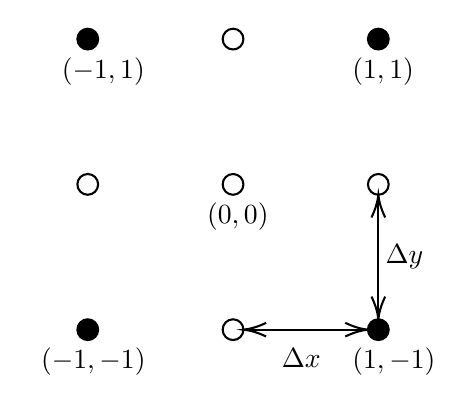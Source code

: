 

\tikzset{every picture/.style={line width=0.75pt}} %set default line width to 0.75pt        

\begin{tikzpicture}[x=0.75pt,y=0.75pt,yscale=-1,xscale=1]
%uncomment if require: \path (0,300); %set diagram left start at 0, and has height of 300

%Shape: Circle [id:dp06682781228078438] 
\draw  [fill={rgb, 255:red, 0; green, 0; blue, 0 }  ,fill opacity=1 ] (240,65) .. controls (240,62.24) and (242.24,60) .. (245,60) .. controls (247.76,60) and (250,62.24) .. (250,65) .. controls (250,67.76) and (247.76,70) .. (245,70) .. controls (242.24,70) and (240,67.76) .. (240,65) -- cycle ;
%Shape: Circle [id:dp2823555602353238] 
\draw  [fill={rgb, 255:red, 0; green, 0; blue, 0 }  ,fill opacity=1 ] (380,65) .. controls (380,62.24) and (382.24,60) .. (385,60) .. controls (387.76,60) and (390,62.24) .. (390,65) .. controls (390,67.76) and (387.76,70) .. (385,70) .. controls (382.24,70) and (380,67.76) .. (380,65) -- cycle ;
%Shape: Circle [id:dp6222623809561607] 
\draw  [fill={rgb, 255:red, 0; green, 0; blue, 0 }  ,fill opacity=1 ] (380,205) .. controls (380,202.24) and (382.24,200) .. (385,200) .. controls (387.76,200) and (390,202.24) .. (390,205) .. controls (390,207.76) and (387.76,210) .. (385,210) .. controls (382.24,210) and (380,207.76) .. (380,205) -- cycle ;
%Shape: Circle [id:dp14694556239035372] 
\draw  [fill={rgb, 255:red, 0; green, 0; blue, 0 }  ,fill opacity=1 ] (240,205) .. controls (240,202.24) and (242.24,200) .. (245,200) .. controls (247.76,200) and (250,202.24) .. (250,205) .. controls (250,207.76) and (247.76,210) .. (245,210) .. controls (242.24,210) and (240,207.76) .. (240,205) -- cycle ;
%Shape: Circle [id:dp8106200964793124] 
\draw   (310,135) .. controls (310,132.24) and (312.24,130) .. (315,130) .. controls (317.76,130) and (320,132.24) .. (320,135) .. controls (320,137.76) and (317.76,140) .. (315,140) .. controls (312.24,140) and (310,137.76) .. (310,135) -- cycle ;
%Shape: Circle [id:dp06002439214257249] 
\draw   (380,135) .. controls (380,132.24) and (382.24,130) .. (385,130) .. controls (387.76,130) and (390,132.24) .. (390,135) .. controls (390,137.76) and (387.76,140) .. (385,140) .. controls (382.24,140) and (380,137.76) .. (380,135) -- cycle ;
%Shape: Circle [id:dp22749598300585605] 
\draw   (310,65) .. controls (310,62.24) and (312.24,60) .. (315,60) .. controls (317.76,60) and (320,62.24) .. (320,65) .. controls (320,67.76) and (317.76,70) .. (315,70) .. controls (312.24,70) and (310,67.76) .. (310,65) -- cycle ;
%Shape: Circle [id:dp8588323743643862] 
\draw   (240,135) .. controls (240,132.24) and (242.24,130) .. (245,130) .. controls (247.76,130) and (250,132.24) .. (250,135) .. controls (250,137.76) and (247.76,140) .. (245,140) .. controls (242.24,140) and (240,137.76) .. (240,135) -- cycle ;
%Shape: Circle [id:dp5234863402795684] 
\draw   (310,205) .. controls (310,202.24) and (312.24,200) .. (315,200) .. controls (317.76,200) and (320,202.24) .. (320,205) .. controls (320,207.76) and (317.76,210) .. (315,210) .. controls (312.24,210) and (310,207.76) .. (310,205) -- cycle ;
%Straight Lines [id:da3521724505838646] 
\draw    (322,205) -- (378,205) ;
\draw [shift={(380,205)}, rotate = 180] [color={rgb, 255:red, 0; green, 0; blue, 0 }  ][line width=0.75]    (10.93,-3.29) .. controls (6.95,-1.4) and (3.31,-0.3) .. (0,0) .. controls (3.31,0.3) and (6.95,1.4) .. (10.93,3.29)   ;
\draw [shift={(320,205)}, rotate = 0] [color={rgb, 255:red, 0; green, 0; blue, 0 }  ][line width=0.75]    (10.93,-3.29) .. controls (6.95,-1.4) and (3.31,-0.3) .. (0,0) .. controls (3.31,0.3) and (6.95,1.4) .. (10.93,3.29)   ;
%Straight Lines [id:da034995775783171146] 
\draw    (385,142) -- (385,198) ;
\draw [shift={(385,200)}, rotate = 270] [color={rgb, 255:red, 0; green, 0; blue, 0 }  ][line width=0.75]    (10.93,-3.29) .. controls (6.95,-1.4) and (3.31,-0.3) .. (0,0) .. controls (3.31,0.3) and (6.95,1.4) .. (10.93,3.29)   ;
\draw [shift={(385,140)}, rotate = 90] [color={rgb, 255:red, 0; green, 0; blue, 0 }  ][line width=0.75]    (10.93,-3.29) .. controls (6.95,-1.4) and (3.31,-0.3) .. (0,0) .. controls (3.31,0.3) and (6.95,1.4) .. (10.93,3.29)   ;

% Text Node
\draw (231,72.4) node [anchor=north west][inner sep=0.75pt]    {$( -1,1)$};
% Text Node
\draw (301,142.4) node [anchor=north west][inner sep=0.75pt]    {$( 0,0)$};
% Text Node
\draw (371,72.4) node [anchor=north west][inner sep=0.75pt]    {$( 1,1)$};
% Text Node
\draw (221,212.4) node [anchor=north west][inner sep=0.75pt]    {$( -1,-1)$};
% Text Node
\draw (371,212.4) node [anchor=north west][inner sep=0.75pt]    {$( 1,-1)$};
% Text Node
\draw (337,212.4) node [anchor=north west][inner sep=0.75pt]    {$\Delta x$};
% Text Node
\draw (387,162.4) node [anchor=north west][inner sep=0.75pt]    {$\Delta y$};


\end{tikzpicture}
